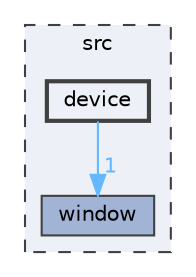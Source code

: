 digraph "device"
{
 // LATEX_PDF_SIZE
  bgcolor="transparent";
  edge [fontname=Helvetica,fontsize=10,labelfontname=Helvetica,labelfontsize=10];
  node [fontname=Helvetica,fontsize=10,shape=box,height=0.2,width=0.4];
  compound=true
  subgraph clusterdir_68267d1309a1af8e8297ef4c3efbcdba {
    graph [ bgcolor="#edf0f7", pencolor="grey25", label="src", fontname=Helvetica,fontsize=10 style="filled,dashed", URL="dir_68267d1309a1af8e8297ef4c3efbcdba.html",tooltip=""]
  dir_c7f79d9fead0a70cab4af348b59fbdf1 [label="window", fillcolor="#a2b4d6", color="grey25", style="filled", URL="dir_c7f79d9fead0a70cab4af348b59fbdf1.html",tooltip=""];
  dir_16dc92632bab467dc50b01bd02b3341a [label="device", fillcolor="#edf0f7", color="grey25", style="filled,bold", URL="dir_16dc92632bab467dc50b01bd02b3341a.html",tooltip=""];
  }
  dir_16dc92632bab467dc50b01bd02b3341a->dir_c7f79d9fead0a70cab4af348b59fbdf1 [headlabel="1", labeldistance=1.5 headhref="dir_000000_000007.html" href="dir_000000_000007.html" color="steelblue1" fontcolor="steelblue1"];
}
